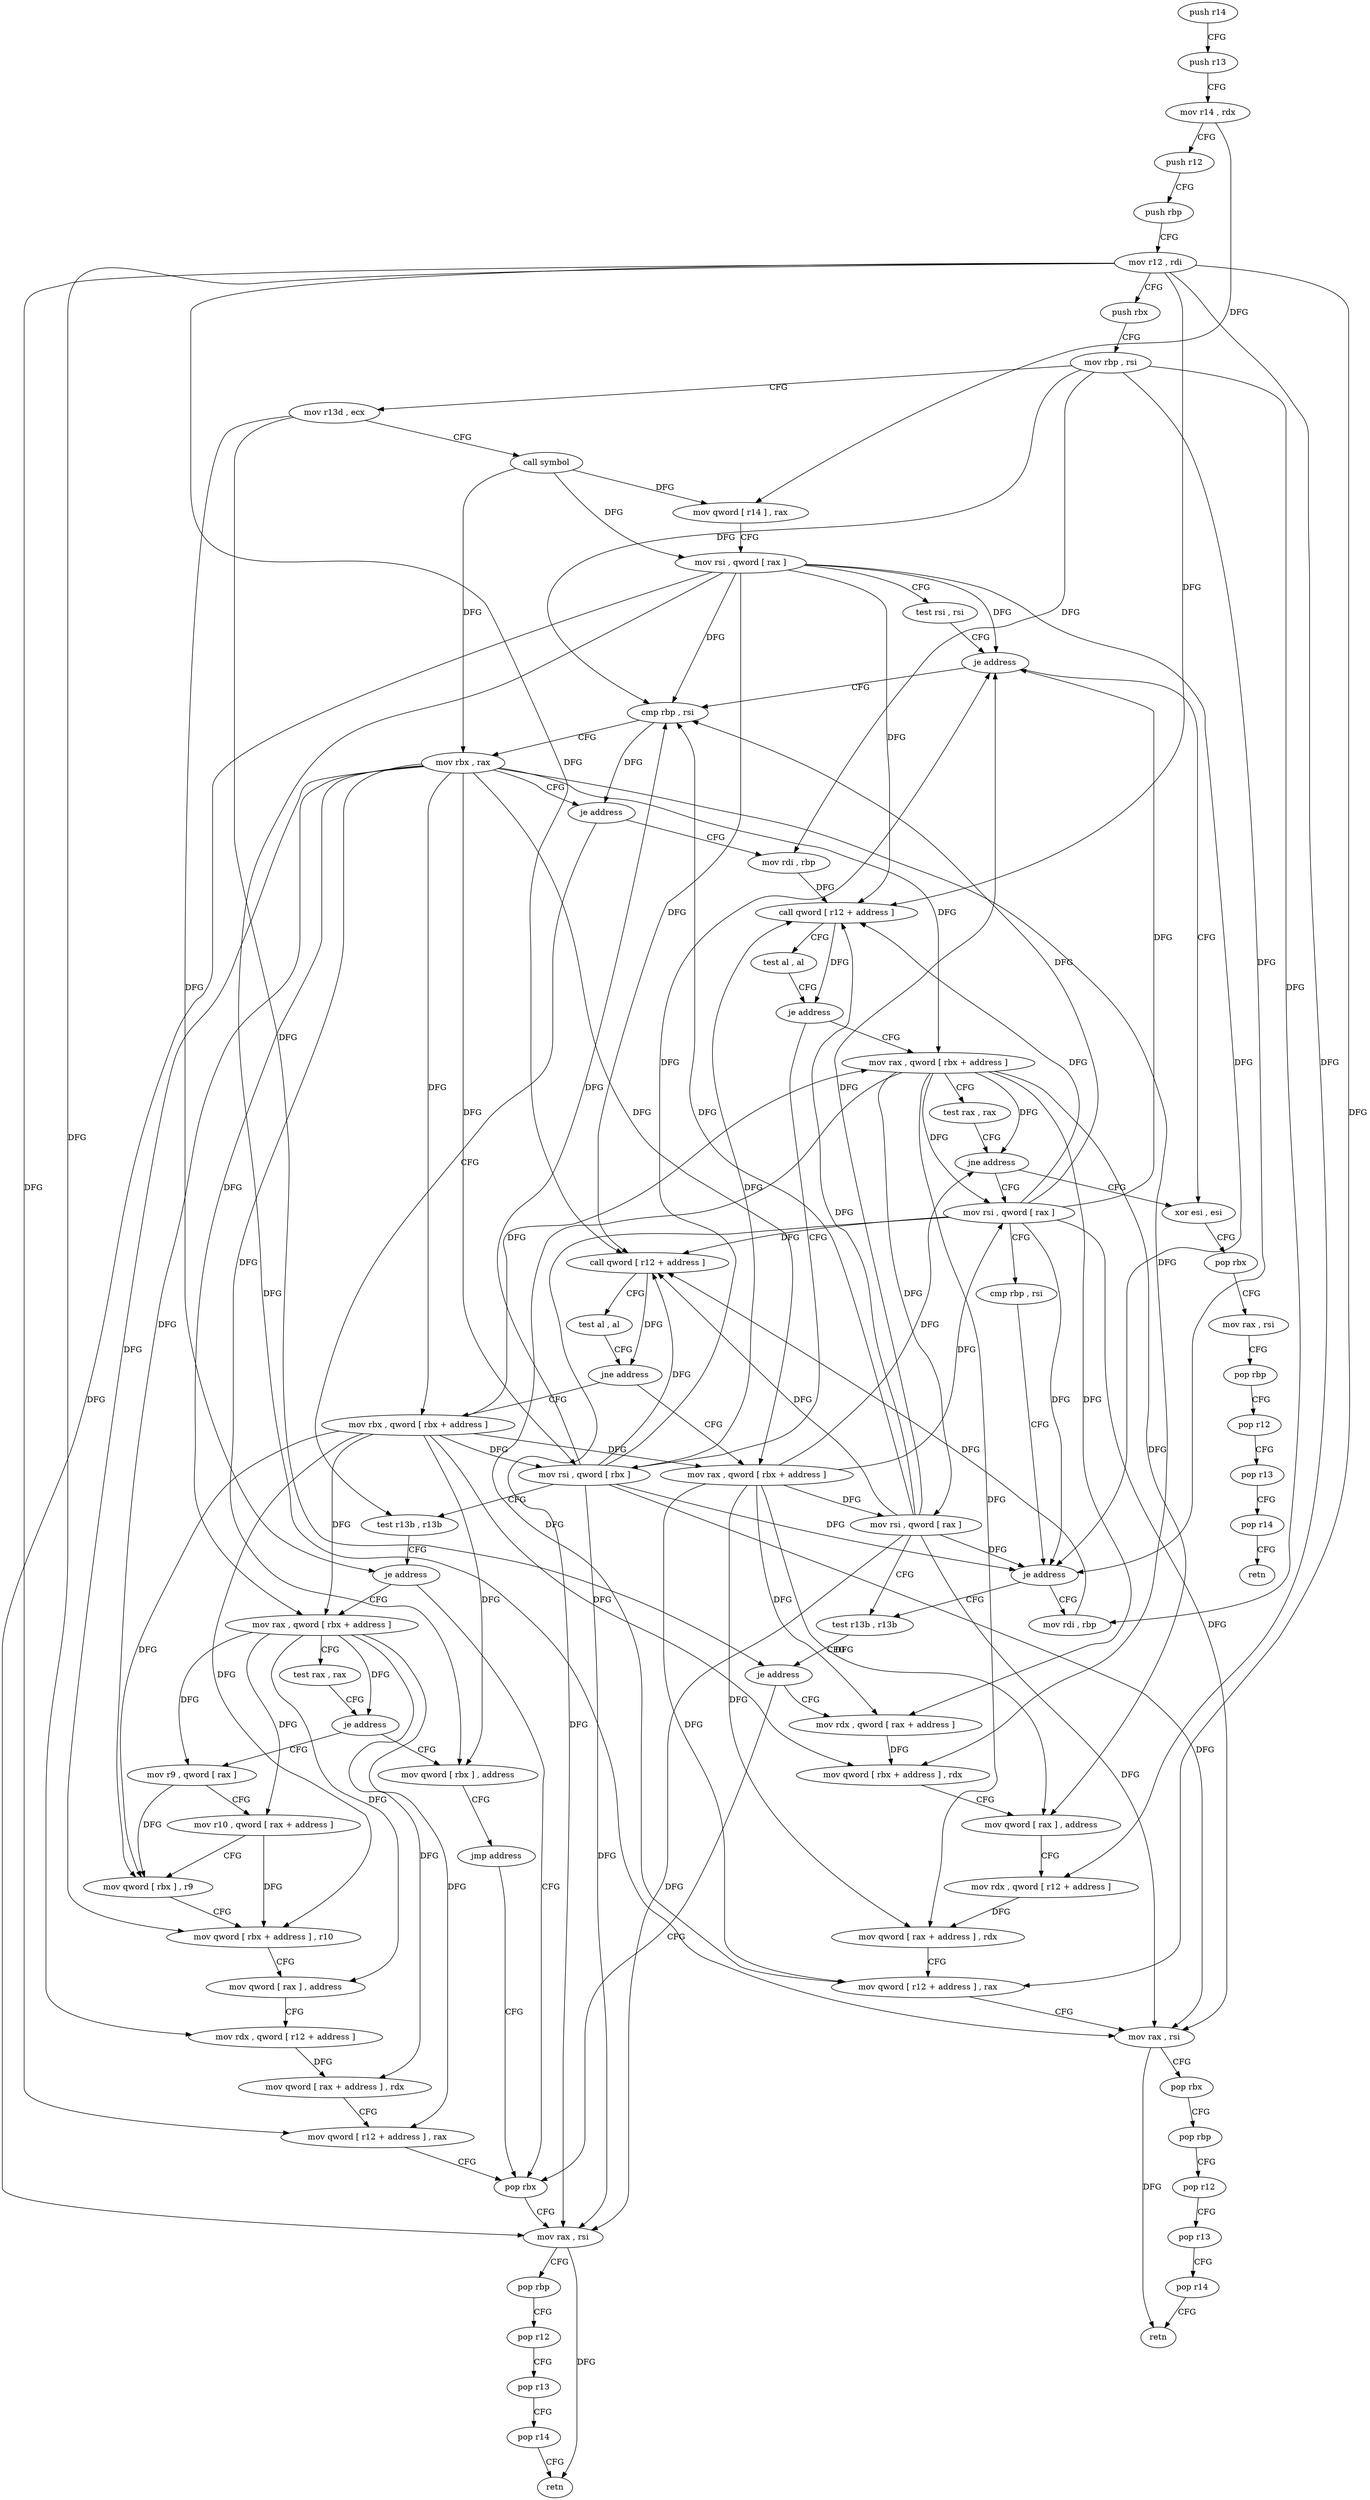 digraph "func" {
"4279440" [label = "push r14" ]
"4279442" [label = "push r13" ]
"4279444" [label = "mov r14 , rdx" ]
"4279447" [label = "push r12" ]
"4279449" [label = "push rbp" ]
"4279450" [label = "mov r12 , rdi" ]
"4279453" [label = "push rbx" ]
"4279454" [label = "mov rbp , rsi" ]
"4279457" [label = "mov r13d , ecx" ]
"4279460" [label = "call symbol" ]
"4279465" [label = "mov qword [ r14 ] , rax" ]
"4279468" [label = "mov rsi , qword [ rax ]" ]
"4279471" [label = "test rsi , rsi" ]
"4279474" [label = "je address" ]
"4279601" [label = "xor esi , esi" ]
"4279476" [label = "cmp rbp , rsi" ]
"4279603" [label = "pop rbx" ]
"4279604" [label = "mov rax , rsi" ]
"4279607" [label = "pop rbp" ]
"4279608" [label = "pop r12" ]
"4279610" [label = "pop r13" ]
"4279612" [label = "pop r14" ]
"4279614" [label = "retn" ]
"4279479" [label = "mov rbx , rax" ]
"4279482" [label = "je address" ]
"4279499" [label = "test r13b , r13b" ]
"4279484" [label = "mov rdi , rbp" ]
"4279502" [label = "je address" ]
"4279552" [label = "pop rbx" ]
"4279504" [label = "mov rax , qword [ rbx + address ]" ]
"4279487" [label = "call qword [ r12 + address ]" ]
"4279492" [label = "test al , al" ]
"4279494" [label = "je address" ]
"4279592" [label = "mov rax , qword [ rbx + address ]" ]
"4279496" [label = "mov rsi , qword [ rbx ]" ]
"4279553" [label = "mov rax , rsi" ]
"4279556" [label = "pop rbp" ]
"4279557" [label = "pop r12" ]
"4279559" [label = "pop r13" ]
"4279561" [label = "pop r14" ]
"4279563" [label = "retn" ]
"4279508" [label = "test rax , rax" ]
"4279511" [label = "je address" ]
"4279672" [label = "mov qword [ rbx ] , address" ]
"4279517" [label = "mov r9 , qword [ rax ]" ]
"4279596" [label = "test rax , rax" ]
"4279599" [label = "jne address" ]
"4279568" [label = "mov rsi , qword [ rax ]" ]
"4279679" [label = "jmp address" ]
"4279520" [label = "mov r10 , qword [ rax + address ]" ]
"4279524" [label = "mov qword [ rbx ] , r9" ]
"4279527" [label = "mov qword [ rbx + address ] , r10" ]
"4279531" [label = "mov qword [ rax ] , address" ]
"4279538" [label = "mov rdx , qword [ r12 + address ]" ]
"4279543" [label = "mov qword [ rax + address ] , rdx" ]
"4279547" [label = "mov qword [ r12 + address ] , rax" ]
"4279571" [label = "cmp rbp , rsi" ]
"4279574" [label = "je address" ]
"4279623" [label = "test r13b , r13b" ]
"4279576" [label = "mov rdi , rbp" ]
"4279626" [label = "je address" ]
"4279628" [label = "mov rdx , qword [ rax + address ]" ]
"4279579" [label = "call qword [ r12 + address ]" ]
"4279584" [label = "test al , al" ]
"4279586" [label = "jne address" ]
"4279616" [label = "mov rax , qword [ rbx + address ]" ]
"4279588" [label = "mov rbx , qword [ rbx + address ]" ]
"4279632" [label = "mov qword [ rbx + address ] , rdx" ]
"4279636" [label = "mov qword [ rax ] , address" ]
"4279643" [label = "mov rdx , qword [ r12 + address ]" ]
"4279648" [label = "mov qword [ rax + address ] , rdx" ]
"4279652" [label = "mov qword [ r12 + address ] , rax" ]
"4279657" [label = "mov rax , rsi" ]
"4279660" [label = "pop rbx" ]
"4279661" [label = "pop rbp" ]
"4279662" [label = "pop r12" ]
"4279664" [label = "pop r13" ]
"4279666" [label = "pop r14" ]
"4279668" [label = "retn" ]
"4279620" [label = "mov rsi , qword [ rax ]" ]
"4279440" -> "4279442" [ label = "CFG" ]
"4279442" -> "4279444" [ label = "CFG" ]
"4279444" -> "4279447" [ label = "CFG" ]
"4279444" -> "4279465" [ label = "DFG" ]
"4279447" -> "4279449" [ label = "CFG" ]
"4279449" -> "4279450" [ label = "CFG" ]
"4279450" -> "4279453" [ label = "CFG" ]
"4279450" -> "4279487" [ label = "DFG" ]
"4279450" -> "4279538" [ label = "DFG" ]
"4279450" -> "4279547" [ label = "DFG" ]
"4279450" -> "4279579" [ label = "DFG" ]
"4279450" -> "4279643" [ label = "DFG" ]
"4279450" -> "4279652" [ label = "DFG" ]
"4279453" -> "4279454" [ label = "CFG" ]
"4279454" -> "4279457" [ label = "CFG" ]
"4279454" -> "4279476" [ label = "DFG" ]
"4279454" -> "4279484" [ label = "DFG" ]
"4279454" -> "4279574" [ label = "DFG" ]
"4279454" -> "4279576" [ label = "DFG" ]
"4279457" -> "4279460" [ label = "CFG" ]
"4279457" -> "4279502" [ label = "DFG" ]
"4279457" -> "4279626" [ label = "DFG" ]
"4279460" -> "4279465" [ label = "DFG" ]
"4279460" -> "4279468" [ label = "DFG" ]
"4279460" -> "4279479" [ label = "DFG" ]
"4279465" -> "4279468" [ label = "CFG" ]
"4279468" -> "4279471" [ label = "CFG" ]
"4279468" -> "4279474" [ label = "DFG" ]
"4279468" -> "4279476" [ label = "DFG" ]
"4279468" -> "4279487" [ label = "DFG" ]
"4279468" -> "4279553" [ label = "DFG" ]
"4279468" -> "4279574" [ label = "DFG" ]
"4279468" -> "4279579" [ label = "DFG" ]
"4279468" -> "4279657" [ label = "DFG" ]
"4279471" -> "4279474" [ label = "CFG" ]
"4279474" -> "4279601" [ label = "CFG" ]
"4279474" -> "4279476" [ label = "CFG" ]
"4279601" -> "4279603" [ label = "CFG" ]
"4279476" -> "4279479" [ label = "CFG" ]
"4279476" -> "4279482" [ label = "DFG" ]
"4279603" -> "4279604" [ label = "CFG" ]
"4279604" -> "4279607" [ label = "CFG" ]
"4279607" -> "4279608" [ label = "CFG" ]
"4279608" -> "4279610" [ label = "CFG" ]
"4279610" -> "4279612" [ label = "CFG" ]
"4279612" -> "4279614" [ label = "CFG" ]
"4279479" -> "4279482" [ label = "CFG" ]
"4279479" -> "4279504" [ label = "DFG" ]
"4279479" -> "4279592" [ label = "DFG" ]
"4279479" -> "4279496" [ label = "DFG" ]
"4279479" -> "4279672" [ label = "DFG" ]
"4279479" -> "4279524" [ label = "DFG" ]
"4279479" -> "4279527" [ label = "DFG" ]
"4279479" -> "4279632" [ label = "DFG" ]
"4279479" -> "4279616" [ label = "DFG" ]
"4279479" -> "4279588" [ label = "DFG" ]
"4279482" -> "4279499" [ label = "CFG" ]
"4279482" -> "4279484" [ label = "CFG" ]
"4279499" -> "4279502" [ label = "CFG" ]
"4279484" -> "4279487" [ label = "DFG" ]
"4279502" -> "4279552" [ label = "CFG" ]
"4279502" -> "4279504" [ label = "CFG" ]
"4279552" -> "4279553" [ label = "CFG" ]
"4279504" -> "4279508" [ label = "CFG" ]
"4279504" -> "4279511" [ label = "DFG" ]
"4279504" -> "4279517" [ label = "DFG" ]
"4279504" -> "4279520" [ label = "DFG" ]
"4279504" -> "4279531" [ label = "DFG" ]
"4279504" -> "4279543" [ label = "DFG" ]
"4279504" -> "4279547" [ label = "DFG" ]
"4279487" -> "4279492" [ label = "CFG" ]
"4279487" -> "4279494" [ label = "DFG" ]
"4279492" -> "4279494" [ label = "CFG" ]
"4279494" -> "4279592" [ label = "CFG" ]
"4279494" -> "4279496" [ label = "CFG" ]
"4279592" -> "4279596" [ label = "CFG" ]
"4279592" -> "4279599" [ label = "DFG" ]
"4279592" -> "4279568" [ label = "DFG" ]
"4279592" -> "4279628" [ label = "DFG" ]
"4279592" -> "4279636" [ label = "DFG" ]
"4279592" -> "4279648" [ label = "DFG" ]
"4279592" -> "4279652" [ label = "DFG" ]
"4279592" -> "4279620" [ label = "DFG" ]
"4279496" -> "4279499" [ label = "CFG" ]
"4279496" -> "4279474" [ label = "DFG" ]
"4279496" -> "4279476" [ label = "DFG" ]
"4279496" -> "4279487" [ label = "DFG" ]
"4279496" -> "4279553" [ label = "DFG" ]
"4279496" -> "4279574" [ label = "DFG" ]
"4279496" -> "4279579" [ label = "DFG" ]
"4279496" -> "4279657" [ label = "DFG" ]
"4279553" -> "4279556" [ label = "CFG" ]
"4279553" -> "4279563" [ label = "DFG" ]
"4279556" -> "4279557" [ label = "CFG" ]
"4279557" -> "4279559" [ label = "CFG" ]
"4279559" -> "4279561" [ label = "CFG" ]
"4279561" -> "4279563" [ label = "CFG" ]
"4279508" -> "4279511" [ label = "CFG" ]
"4279511" -> "4279672" [ label = "CFG" ]
"4279511" -> "4279517" [ label = "CFG" ]
"4279672" -> "4279679" [ label = "CFG" ]
"4279517" -> "4279520" [ label = "CFG" ]
"4279517" -> "4279524" [ label = "DFG" ]
"4279596" -> "4279599" [ label = "CFG" ]
"4279599" -> "4279568" [ label = "CFG" ]
"4279599" -> "4279601" [ label = "CFG" ]
"4279568" -> "4279571" [ label = "CFG" ]
"4279568" -> "4279474" [ label = "DFG" ]
"4279568" -> "4279476" [ label = "DFG" ]
"4279568" -> "4279487" [ label = "DFG" ]
"4279568" -> "4279553" [ label = "DFG" ]
"4279568" -> "4279574" [ label = "DFG" ]
"4279568" -> "4279579" [ label = "DFG" ]
"4279568" -> "4279657" [ label = "DFG" ]
"4279679" -> "4279552" [ label = "CFG" ]
"4279520" -> "4279524" [ label = "CFG" ]
"4279520" -> "4279527" [ label = "DFG" ]
"4279524" -> "4279527" [ label = "CFG" ]
"4279527" -> "4279531" [ label = "CFG" ]
"4279531" -> "4279538" [ label = "CFG" ]
"4279538" -> "4279543" [ label = "DFG" ]
"4279543" -> "4279547" [ label = "CFG" ]
"4279547" -> "4279552" [ label = "CFG" ]
"4279571" -> "4279574" [ label = "CFG" ]
"4279574" -> "4279623" [ label = "CFG" ]
"4279574" -> "4279576" [ label = "CFG" ]
"4279623" -> "4279626" [ label = "CFG" ]
"4279576" -> "4279579" [ label = "DFG" ]
"4279626" -> "4279552" [ label = "CFG" ]
"4279626" -> "4279628" [ label = "CFG" ]
"4279628" -> "4279632" [ label = "DFG" ]
"4279579" -> "4279584" [ label = "CFG" ]
"4279579" -> "4279586" [ label = "DFG" ]
"4279584" -> "4279586" [ label = "CFG" ]
"4279586" -> "4279616" [ label = "CFG" ]
"4279586" -> "4279588" [ label = "CFG" ]
"4279616" -> "4279620" [ label = "DFG" ]
"4279616" -> "4279599" [ label = "DFG" ]
"4279616" -> "4279568" [ label = "DFG" ]
"4279616" -> "4279628" [ label = "DFG" ]
"4279616" -> "4279636" [ label = "DFG" ]
"4279616" -> "4279652" [ label = "DFG" ]
"4279616" -> "4279648" [ label = "DFG" ]
"4279588" -> "4279592" [ label = "DFG" ]
"4279588" -> "4279504" [ label = "DFG" ]
"4279588" -> "4279496" [ label = "DFG" ]
"4279588" -> "4279672" [ label = "DFG" ]
"4279588" -> "4279616" [ label = "DFG" ]
"4279588" -> "4279524" [ label = "DFG" ]
"4279588" -> "4279527" [ label = "DFG" ]
"4279588" -> "4279632" [ label = "DFG" ]
"4279632" -> "4279636" [ label = "CFG" ]
"4279636" -> "4279643" [ label = "CFG" ]
"4279643" -> "4279648" [ label = "DFG" ]
"4279648" -> "4279652" [ label = "CFG" ]
"4279652" -> "4279657" [ label = "CFG" ]
"4279657" -> "4279660" [ label = "CFG" ]
"4279657" -> "4279668" [ label = "DFG" ]
"4279660" -> "4279661" [ label = "CFG" ]
"4279661" -> "4279662" [ label = "CFG" ]
"4279662" -> "4279664" [ label = "CFG" ]
"4279664" -> "4279666" [ label = "CFG" ]
"4279666" -> "4279668" [ label = "CFG" ]
"4279620" -> "4279623" [ label = "CFG" ]
"4279620" -> "4279474" [ label = "DFG" ]
"4279620" -> "4279476" [ label = "DFG" ]
"4279620" -> "4279487" [ label = "DFG" ]
"4279620" -> "4279553" [ label = "DFG" ]
"4279620" -> "4279574" [ label = "DFG" ]
"4279620" -> "4279579" [ label = "DFG" ]
"4279620" -> "4279657" [ label = "DFG" ]
}
